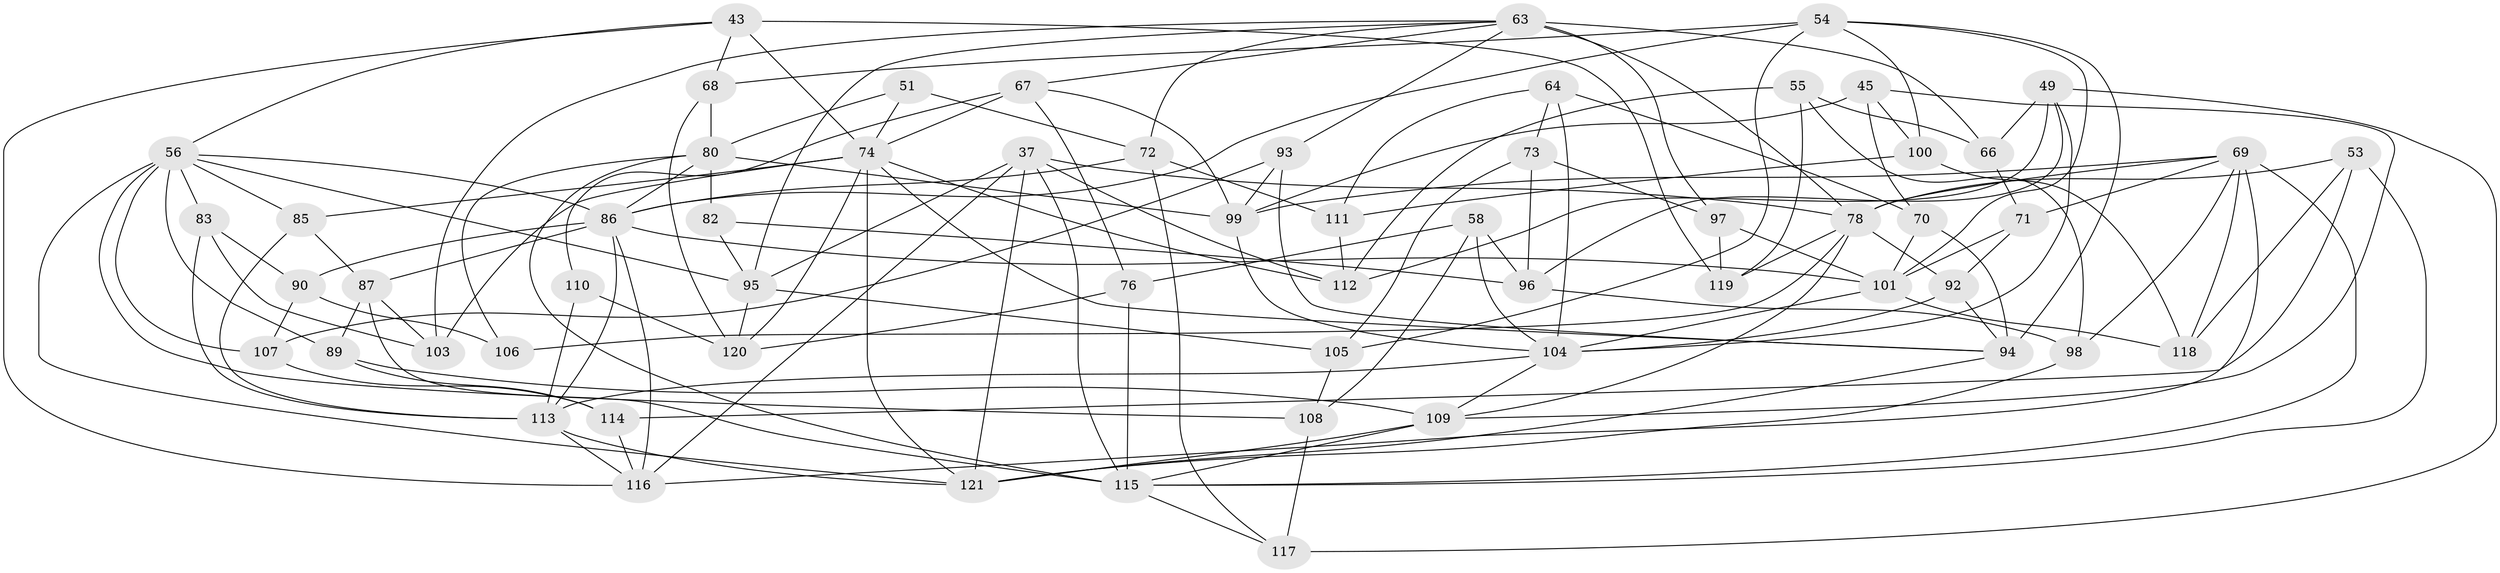 // original degree distribution, {4: 1.0}
// Generated by graph-tools (version 1.1) at 2025/57/03/09/25 04:57:14]
// undirected, 60 vertices, 152 edges
graph export_dot {
graph [start="1"]
  node [color=gray90,style=filled];
  37 [super="+21+23"];
  43 [super="+40"];
  45;
  49 [super="+6"];
  51;
  53;
  54 [super="+15+38"];
  55;
  56 [super="+16+48+22"];
  58;
  63 [super="+35+59"];
  64;
  66;
  67 [super="+50"];
  68;
  69 [super="+65+60"];
  70;
  71;
  72 [super="+13"];
  73;
  74 [super="+30+52"];
  76;
  78 [super="+42"];
  80 [super="+5+8"];
  82;
  83;
  85;
  86 [super="+84+32"];
  87 [super="+41"];
  89;
  90 [super="+88"];
  92;
  93;
  94 [super="+75"];
  95 [super="+39"];
  96 [super="+47"];
  97 [super="+14"];
  98;
  99 [super="+77"];
  100;
  101 [super="+36"];
  103;
  104 [super="+27+61"];
  105;
  106;
  107;
  108;
  109 [super="+7+10"];
  110;
  111;
  112 [super="+3"];
  113 [super="+2+20"];
  114;
  115 [super="+81"];
  116 [super="+57"];
  117;
  118 [super="+102"];
  119;
  120 [super="+46"];
  121 [super="+79+91"];
  37 -- 78;
  37 -- 121 [weight=2];
  37 -- 115 [weight=2];
  37 -- 95;
  37 -- 112;
  37 -- 116;
  43 -- 74 [weight=2];
  43 -- 68;
  43 -- 116;
  43 -- 56;
  43 -- 119;
  45 -- 100;
  45 -- 70;
  45 -- 109;
  45 -- 99;
  49 -- 66;
  49 -- 117;
  49 -- 112 [weight=2];
  49 -- 96;
  49 -- 104;
  51 -- 72 [weight=2];
  51 -- 80;
  51 -- 74;
  53 -- 78;
  53 -- 114;
  53 -- 115;
  53 -- 118;
  54 -- 100;
  54 -- 105;
  54 -- 94 [weight=2];
  54 -- 68;
  54 -- 101;
  54 -- 86 [weight=2];
  55 -- 119;
  55 -- 66;
  55 -- 98;
  55 -- 112;
  56 -- 89;
  56 -- 107;
  56 -- 108;
  56 -- 83;
  56 -- 85;
  56 -- 86;
  56 -- 121 [weight=2];
  56 -- 95;
  58 -- 108;
  58 -- 96;
  58 -- 104;
  58 -- 76;
  63 -- 72;
  63 -- 97 [weight=3];
  63 -- 78;
  63 -- 95;
  63 -- 103;
  63 -- 66;
  63 -- 67;
  63 -- 93;
  64 -- 111;
  64 -- 70;
  64 -- 73;
  64 -- 104;
  66 -- 71;
  67 -- 110;
  67 -- 74 [weight=2];
  67 -- 99;
  67 -- 76;
  68 -- 120;
  68 -- 80;
  69 -- 98;
  69 -- 115 [weight=3];
  69 -- 116;
  69 -- 118 [weight=2];
  69 -- 71;
  69 -- 99 [weight=2];
  69 -- 78 [weight=2];
  70 -- 94;
  70 -- 101;
  71 -- 92;
  71 -- 101;
  72 -- 117;
  72 -- 111;
  72 -- 86;
  73 -- 97;
  73 -- 105;
  73 -- 96;
  74 -- 121 [weight=2];
  74 -- 120;
  74 -- 112;
  74 -- 103;
  74 -- 85;
  74 -- 94;
  76 -- 120;
  76 -- 115;
  78 -- 119;
  78 -- 106;
  78 -- 92;
  78 -- 109 [weight=2];
  80 -- 82;
  80 -- 106;
  80 -- 115;
  80 -- 99 [weight=2];
  80 -- 86;
  82 -- 96 [weight=2];
  82 -- 95;
  83 -- 90;
  83 -- 103;
  83 -- 113;
  85 -- 113;
  85 -- 87;
  86 -- 87;
  86 -- 90 [weight=2];
  86 -- 113;
  86 -- 116 [weight=2];
  86 -- 101;
  87 -- 103;
  87 -- 115 [weight=2];
  87 -- 89;
  89 -- 114;
  89 -- 109;
  90 -- 106 [weight=2];
  90 -- 107;
  92 -- 94;
  92 -- 104;
  93 -- 99;
  93 -- 107;
  93 -- 94;
  94 -- 121 [weight=2];
  95 -- 105;
  95 -- 120;
  96 -- 98;
  97 -- 119;
  97 -- 101;
  98 -- 121;
  99 -- 104;
  100 -- 111;
  100 -- 118;
  101 -- 118 [weight=2];
  101 -- 104;
  104 -- 109;
  104 -- 113;
  105 -- 108;
  107 -- 114;
  108 -- 117;
  109 -- 115;
  109 -- 121 [weight=2];
  110 -- 120 [weight=2];
  110 -- 113;
  111 -- 112;
  113 -- 116 [weight=2];
  113 -- 121;
  114 -- 116;
  115 -- 117;
}
